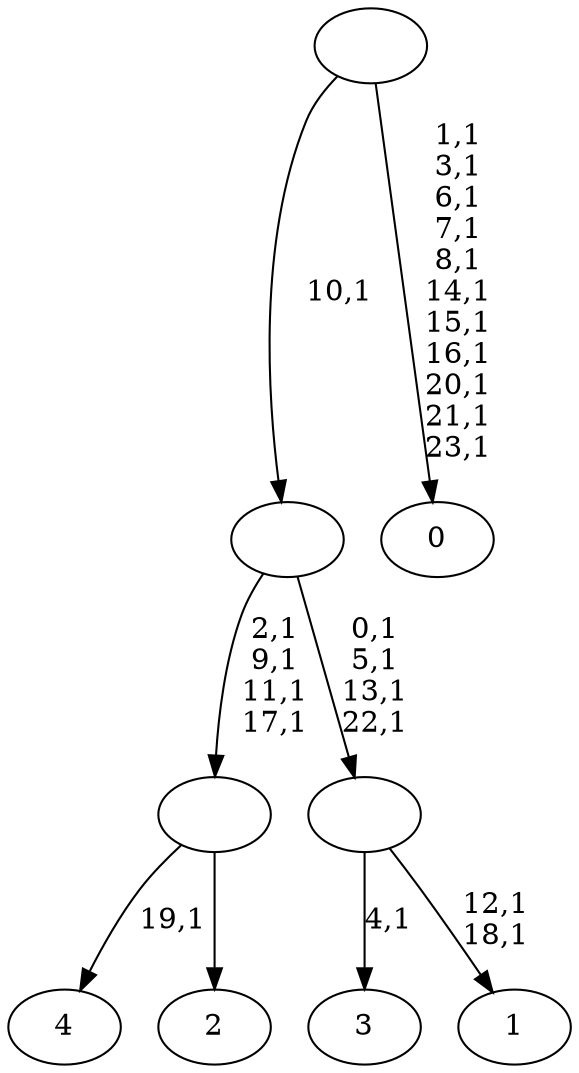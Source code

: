 digraph T {
	29 [label="4"]
	27 [label="3"]
	25 [label="2"]
	24 [label=""]
	20 [label="1"]
	17 [label=""]
	13 [label=""]
	12 [label="0"]
	0 [label=""]
	24 -> 29 [label="19,1"]
	24 -> 25 [label=""]
	17 -> 20 [label="12,1\n18,1"]
	17 -> 27 [label="4,1"]
	13 -> 17 [label="0,1\n5,1\n13,1\n22,1"]
	13 -> 24 [label="2,1\n9,1\n11,1\n17,1"]
	0 -> 12 [label="1,1\n3,1\n6,1\n7,1\n8,1\n14,1\n15,1\n16,1\n20,1\n21,1\n23,1"]
	0 -> 13 [label="10,1"]
}
